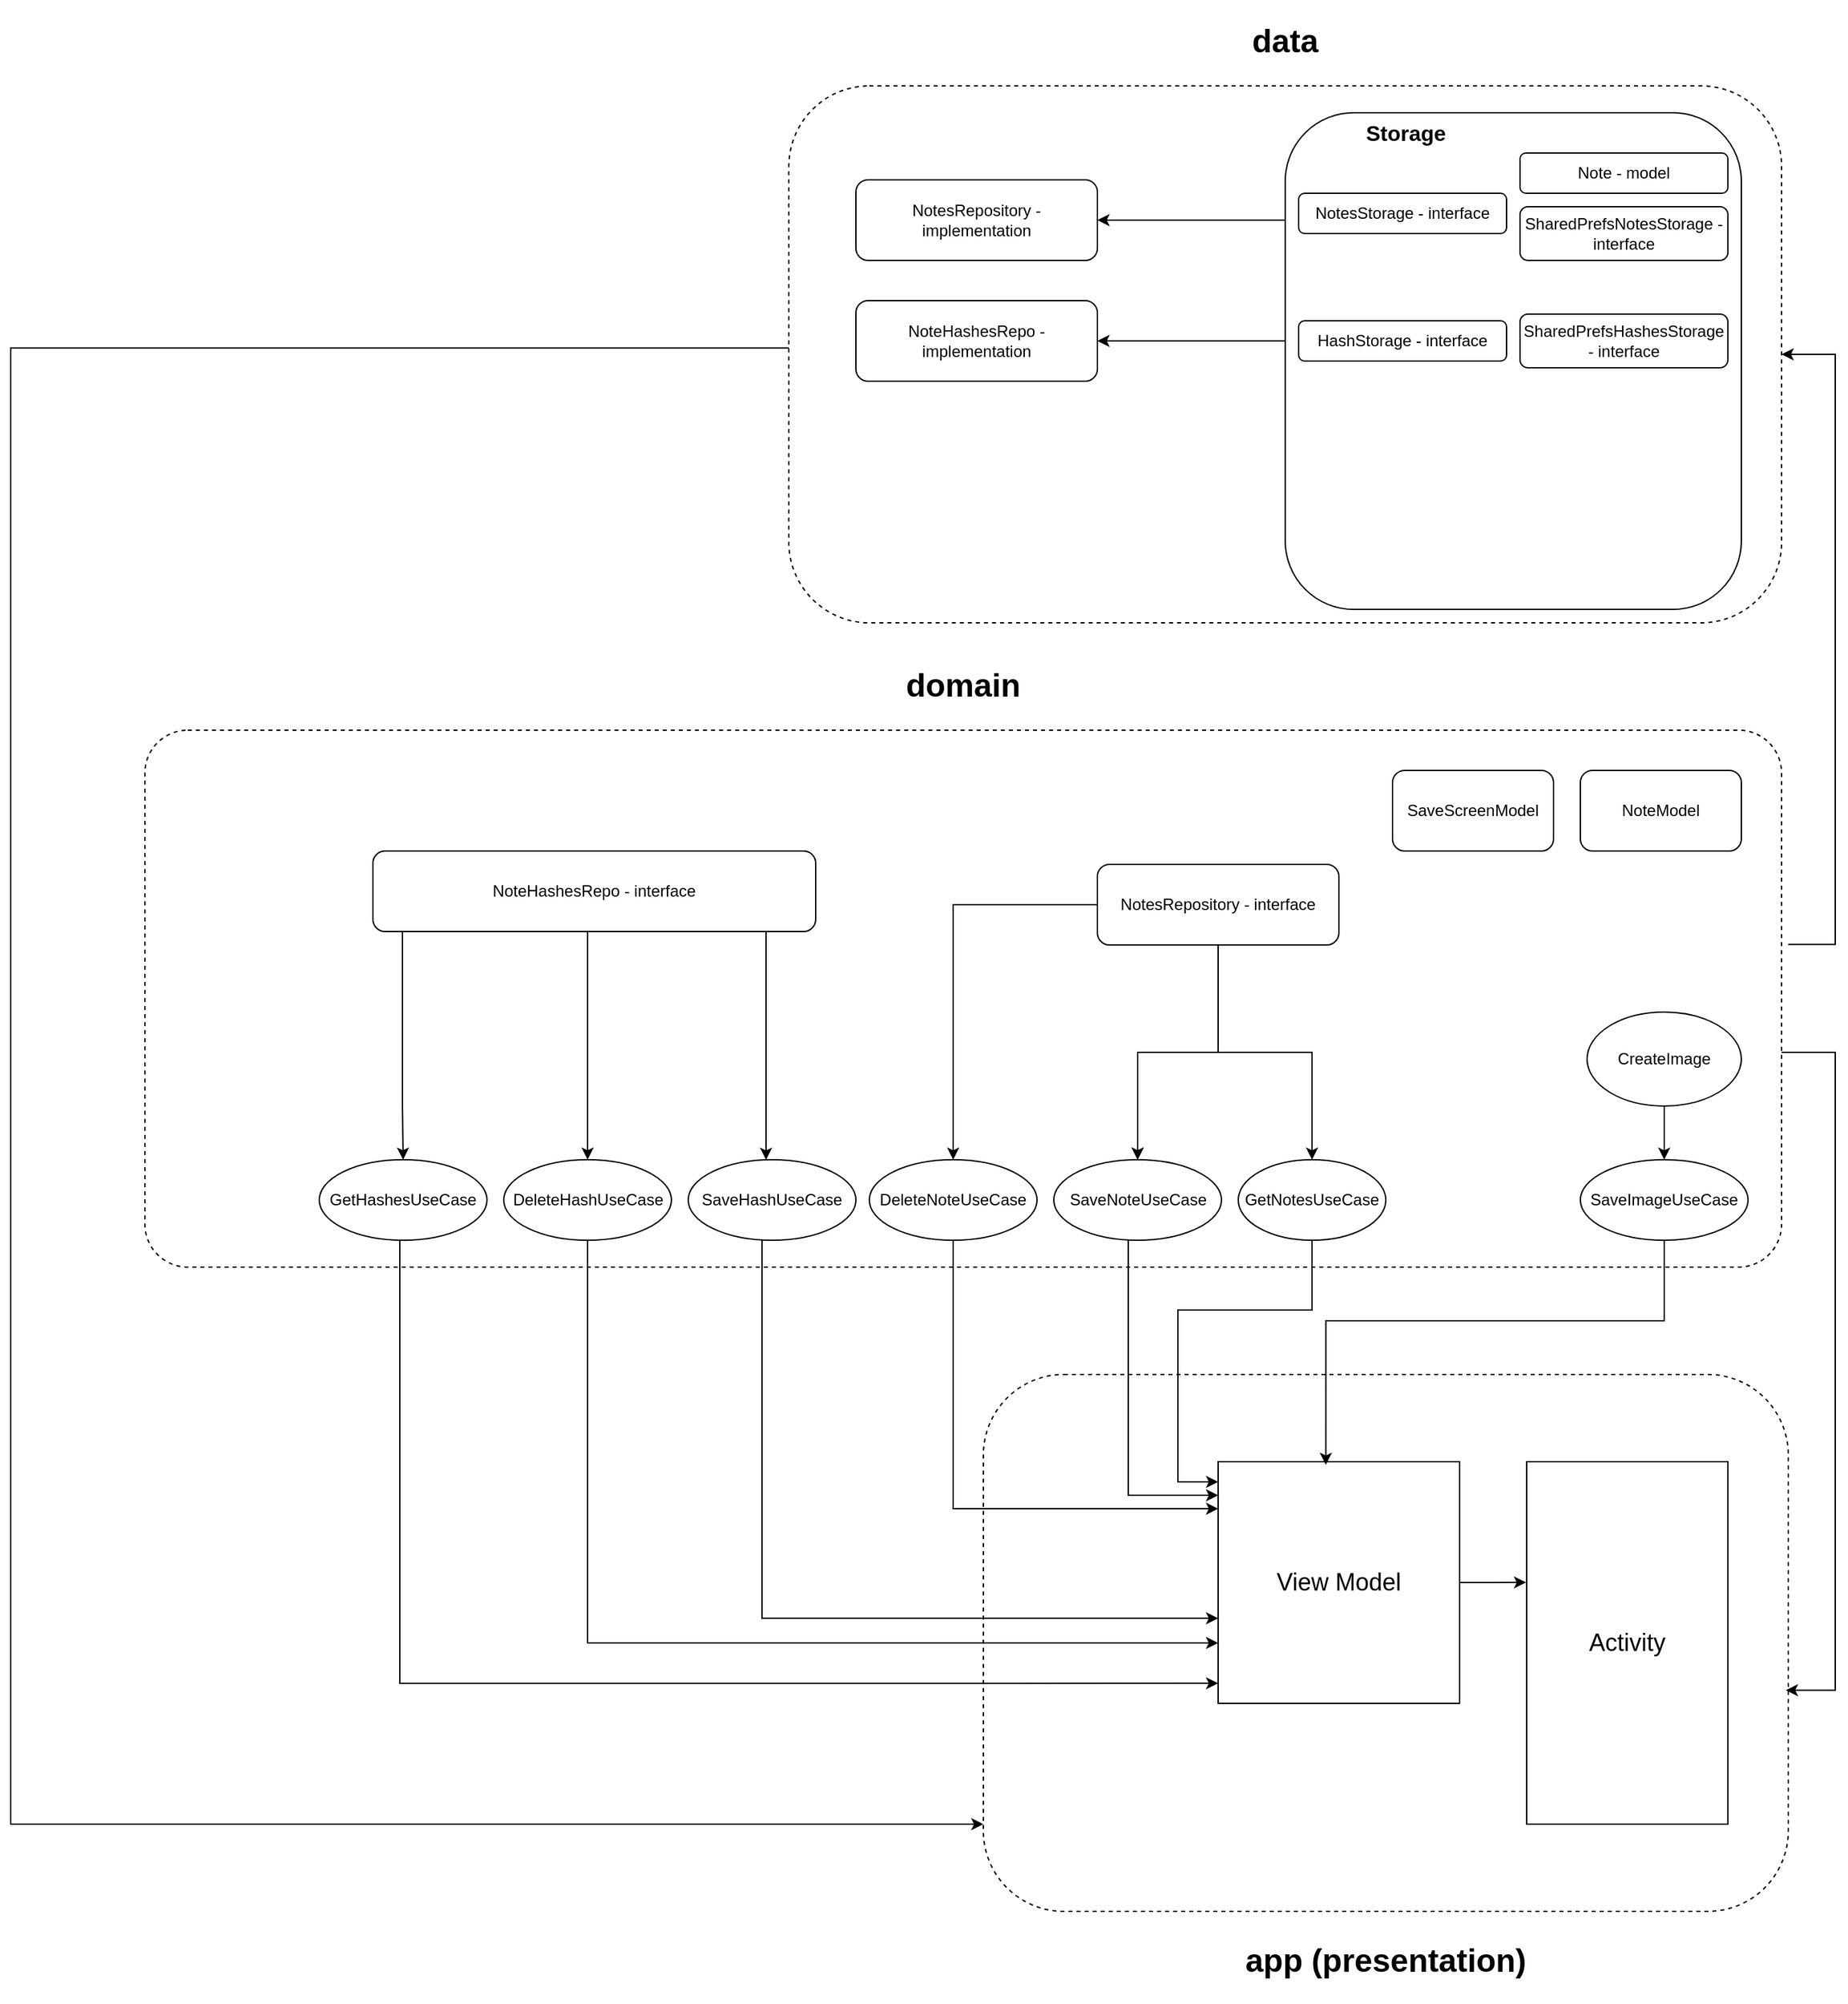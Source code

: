 <mxfile version="24.6.4" type="device">
  <diagram name="Page-1" id="bWyQzHT7sADIjTcHKPr8">
    <mxGraphModel dx="2899" dy="2363" grid="1" gridSize="10" guides="1" tooltips="1" connect="1" arrows="1" fold="1" page="1" pageScale="1" pageWidth="850" pageHeight="1100" math="0" shadow="0">
      <root>
        <mxCell id="0" />
        <mxCell id="1" parent="0" />
        <mxCell id="whq08JJ1iCR2-VEgyyAB-30" style="edgeStyle=orthogonalEdgeStyle;rounded=0;orthogonalLoop=1;jettySize=auto;html=1;entryX=1;entryY=0.5;entryDx=0;entryDy=0;exitX=1.004;exitY=0.399;exitDx=0;exitDy=0;exitPerimeter=0;" parent="1" source="whq08JJ1iCR2-VEgyyAB-1" target="whq08JJ1iCR2-VEgyyAB-4" edge="1">
          <mxGeometry relative="1" as="geometry">
            <mxPoint x="760" y="-56.842" as="targetPoint" />
            <Array as="points">
              <mxPoint x="760" y="400" />
              <mxPoint x="760" y="-40" />
            </Array>
          </mxGeometry>
        </mxCell>
        <mxCell id="whq08JJ1iCR2-VEgyyAB-1" value="&lt;h1&gt;domain&lt;/h1&gt;" style="rounded=1;whiteSpace=wrap;html=1;arcSize=8;glass=0;shadow=0;dashed=1;verticalAlign=bottom;labelPosition=center;verticalLabelPosition=top;align=center;" parent="1" vertex="1">
          <mxGeometry x="-500" y="240" width="1220" height="400" as="geometry" />
        </mxCell>
        <mxCell id="whq08JJ1iCR2-VEgyyAB-2" value="&lt;h1&gt;&lt;br&gt;&lt;/h1&gt;" style="text;html=1;align=center;verticalAlign=middle;whiteSpace=wrap;rounded=0;" parent="1" vertex="1">
          <mxGeometry x="-107.5" y="250" width="60" height="30" as="geometry" />
        </mxCell>
        <mxCell id="whq08JJ1iCR2-VEgyyAB-3" value="&lt;h1&gt;app (presentation)&lt;/h1&gt;" style="rounded=1;whiteSpace=wrap;html=1;dashed=1;labelPosition=center;verticalLabelPosition=bottom;align=center;verticalAlign=top;" parent="1" vertex="1">
          <mxGeometry x="125" y="720" width="600" height="400" as="geometry" />
        </mxCell>
        <mxCell id="whq08JJ1iCR2-VEgyyAB-28" style="edgeStyle=orthogonalEdgeStyle;rounded=0;orthogonalLoop=1;jettySize=auto;html=1;exitX=0;exitY=0.488;exitDx=0;exitDy=0;exitPerimeter=0;" parent="1" source="whq08JJ1iCR2-VEgyyAB-4" target="whq08JJ1iCR2-VEgyyAB-3" edge="1">
          <mxGeometry relative="1" as="geometry">
            <Array as="points">
              <mxPoint x="-600" y="-45" />
              <mxPoint x="-600" y="1055" />
            </Array>
            <mxPoint x="65" y="-45.0" as="sourcePoint" />
            <mxPoint x="65" y="1055" as="targetPoint" />
          </mxGeometry>
        </mxCell>
        <mxCell id="whq08JJ1iCR2-VEgyyAB-4" value="&lt;h1&gt;data&lt;/h1&gt;" style="rounded=1;whiteSpace=wrap;html=1;dashed=1;verticalAlign=bottom;labelPosition=center;verticalLabelPosition=top;align=center;" parent="1" vertex="1">
          <mxGeometry x="-20" y="-240" width="740" height="400" as="geometry" />
        </mxCell>
        <mxCell id="whq08JJ1iCR2-VEgyyAB-5" value="&lt;h1&gt;&lt;br&gt;&lt;/h1&gt;" style="text;html=1;align=center;verticalAlign=middle;whiteSpace=wrap;rounded=0;" parent="1" vertex="1">
          <mxGeometry x="142.5" y="1050" width="195" height="65" as="geometry" />
        </mxCell>
        <mxCell id="whq08JJ1iCR2-VEgyyAB-6" value="&lt;h1&gt;&lt;br&gt;&lt;/h1&gt;" style="text;html=1;align=center;verticalAlign=middle;whiteSpace=wrap;rounded=0;" parent="1" vertex="1">
          <mxGeometry x="32.5" y="-230" width="60" height="30" as="geometry" />
        </mxCell>
        <mxCell id="whq08JJ1iCR2-VEgyyAB-7" value="View Model" style="whiteSpace=wrap;html=1;aspect=fixed;fontSize=18;" parent="1" vertex="1">
          <mxGeometry x="300" y="785" width="180" height="180" as="geometry" />
        </mxCell>
        <mxCell id="whq08JJ1iCR2-VEgyyAB-10" value="Activity" style="rounded=0;whiteSpace=wrap;html=1;fontSize=18;" parent="1" vertex="1">
          <mxGeometry x="530" y="785" width="150" height="270" as="geometry" />
        </mxCell>
        <mxCell id="whq08JJ1iCR2-VEgyyAB-11" style="edgeStyle=orthogonalEdgeStyle;rounded=0;orthogonalLoop=1;jettySize=auto;html=1;entryX=-0.003;entryY=0.333;entryDx=0;entryDy=0;entryPerimeter=0;" parent="1" source="whq08JJ1iCR2-VEgyyAB-7" target="whq08JJ1iCR2-VEgyyAB-10" edge="1">
          <mxGeometry relative="1" as="geometry" />
        </mxCell>
        <mxCell id="whq08JJ1iCR2-VEgyyAB-19" style="edgeStyle=orthogonalEdgeStyle;rounded=0;orthogonalLoop=1;jettySize=auto;html=1;" parent="1" source="whq08JJ1iCR2-VEgyyAB-12" target="whq08JJ1iCR2-VEgyyAB-7" edge="1">
          <mxGeometry relative="1" as="geometry">
            <Array as="points">
              <mxPoint x="370" y="672" />
              <mxPoint x="270" y="672" />
              <mxPoint x="270" y="800" />
            </Array>
            <mxPoint x="296.87" y="620.0" as="sourcePoint" />
            <mxPoint x="290" y="911.686" as="targetPoint" />
          </mxGeometry>
        </mxCell>
        <mxCell id="whq08JJ1iCR2-VEgyyAB-12" value="GetNotesUseCase" style="ellipse;whiteSpace=wrap;html=1;" parent="1" vertex="1">
          <mxGeometry x="315" y="560" width="110" height="60" as="geometry" />
        </mxCell>
        <mxCell id="whq08JJ1iCR2-VEgyyAB-13" value="SaveNoteUseCase" style="ellipse;whiteSpace=wrap;html=1;" parent="1" vertex="1">
          <mxGeometry x="177.5" y="560" width="125" height="60" as="geometry" />
        </mxCell>
        <mxCell id="whq08JJ1iCR2-VEgyyAB-16" style="edgeStyle=orthogonalEdgeStyle;rounded=0;orthogonalLoop=1;jettySize=auto;html=1;" parent="1" source="whq08JJ1iCR2-VEgyyAB-14" target="whq08JJ1iCR2-VEgyyAB-12" edge="1">
          <mxGeometry relative="1" as="geometry" />
        </mxCell>
        <mxCell id="whq08JJ1iCR2-VEgyyAB-17" style="edgeStyle=orthogonalEdgeStyle;rounded=0;orthogonalLoop=1;jettySize=auto;html=1;" parent="1" source="whq08JJ1iCR2-VEgyyAB-14" target="whq08JJ1iCR2-VEgyyAB-13" edge="1">
          <mxGeometry relative="1" as="geometry" />
        </mxCell>
        <mxCell id="wWPIFbEWPIT9Vw7m9ldX-19" value="" style="edgeStyle=orthogonalEdgeStyle;rounded=0;orthogonalLoop=1;jettySize=auto;html=1;" parent="1" source="whq08JJ1iCR2-VEgyyAB-14" target="whq08JJ1iCR2-VEgyyAB-13" edge="1">
          <mxGeometry relative="1" as="geometry" />
        </mxCell>
        <mxCell id="wphlWhMiPV-wiGUeDlHB-4" style="edgeStyle=orthogonalEdgeStyle;rounded=0;orthogonalLoop=1;jettySize=auto;html=1;" parent="1" source="whq08JJ1iCR2-VEgyyAB-14" target="wphlWhMiPV-wiGUeDlHB-2" edge="1">
          <mxGeometry relative="1" as="geometry" />
        </mxCell>
        <mxCell id="whq08JJ1iCR2-VEgyyAB-14" value="NotesRepository - interface" style="rounded=1;whiteSpace=wrap;html=1;" parent="1" vertex="1">
          <mxGeometry x="210" y="340" width="180" height="60" as="geometry" />
        </mxCell>
        <mxCell id="whq08JJ1iCR2-VEgyyAB-15" value="NotesRepository - implementation" style="rounded=1;whiteSpace=wrap;html=1;" parent="1" vertex="1">
          <mxGeometry x="30" y="-170" width="180" height="60" as="geometry" />
        </mxCell>
        <mxCell id="whq08JJ1iCR2-VEgyyAB-18" value="NoteModel" style="rounded=1;whiteSpace=wrap;html=1;" parent="1" vertex="1">
          <mxGeometry x="570" y="270" width="120" height="60" as="geometry" />
        </mxCell>
        <mxCell id="whq08JJ1iCR2-VEgyyAB-21" style="edgeStyle=orthogonalEdgeStyle;rounded=0;orthogonalLoop=1;jettySize=auto;html=1;" parent="1" source="whq08JJ1iCR2-VEgyyAB-13" target="whq08JJ1iCR2-VEgyyAB-7" edge="1">
          <mxGeometry relative="1" as="geometry">
            <Array as="points">
              <mxPoint x="233" y="810" />
            </Array>
            <mxPoint x="119.998" y="620.002" as="sourcePoint" />
            <mxPoint x="299.08" y="904.48" as="targetPoint" />
          </mxGeometry>
        </mxCell>
        <mxCell id="whq08JJ1iCR2-VEgyyAB-27" style="edgeStyle=orthogonalEdgeStyle;rounded=0;orthogonalLoop=1;jettySize=auto;html=1;entryX=0.446;entryY=0.013;entryDx=0;entryDy=0;entryPerimeter=0;" parent="1" source="whq08JJ1iCR2-VEgyyAB-22" target="whq08JJ1iCR2-VEgyyAB-7" edge="1">
          <mxGeometry relative="1" as="geometry">
            <Array as="points">
              <mxPoint x="633" y="680" />
              <mxPoint x="380" y="680" />
            </Array>
          </mxGeometry>
        </mxCell>
        <mxCell id="whq08JJ1iCR2-VEgyyAB-22" value="SaveImageUseCase" style="ellipse;whiteSpace=wrap;html=1;" parent="1" vertex="1">
          <mxGeometry x="570" y="560" width="125" height="60" as="geometry" />
        </mxCell>
        <mxCell id="whq08JJ1iCR2-VEgyyAB-24" style="edgeStyle=orthogonalEdgeStyle;rounded=0;orthogonalLoop=1;jettySize=auto;html=1;" parent="1" source="whq08JJ1iCR2-VEgyyAB-23" target="whq08JJ1iCR2-VEgyyAB-22" edge="1">
          <mxGeometry relative="1" as="geometry" />
        </mxCell>
        <mxCell id="whq08JJ1iCR2-VEgyyAB-23" value="CreateImage" style="ellipse;whiteSpace=wrap;html=1;" parent="1" vertex="1">
          <mxGeometry x="575" y="450" width="115" height="70" as="geometry" />
        </mxCell>
        <mxCell id="whq08JJ1iCR2-VEgyyAB-25" style="edgeStyle=orthogonalEdgeStyle;rounded=0;orthogonalLoop=1;jettySize=auto;html=1;entryX=0.997;entryY=0.588;entryDx=0;entryDy=0;entryPerimeter=0;" parent="1" source="whq08JJ1iCR2-VEgyyAB-1" target="whq08JJ1iCR2-VEgyyAB-3" edge="1">
          <mxGeometry relative="1" as="geometry">
            <Array as="points">
              <mxPoint x="760" y="480" />
              <mxPoint x="760" y="955" />
            </Array>
          </mxGeometry>
        </mxCell>
        <mxCell id="whq08JJ1iCR2-VEgyyAB-26" value="SaveScreenModel" style="rounded=1;whiteSpace=wrap;html=1;" parent="1" vertex="1">
          <mxGeometry x="430" y="270" width="120" height="60" as="geometry" />
        </mxCell>
        <mxCell id="whq08JJ1iCR2-VEgyyAB-33" style="edgeStyle=orthogonalEdgeStyle;rounded=0;orthogonalLoop=1;jettySize=auto;html=1;" parent="1" source="whq08JJ1iCR2-VEgyyAB-31" target="whq08JJ1iCR2-VEgyyAB-15" edge="1">
          <mxGeometry relative="1" as="geometry">
            <Array as="points">
              <mxPoint x="290" y="-140" />
              <mxPoint x="290" y="-140" />
            </Array>
          </mxGeometry>
        </mxCell>
        <mxCell id="wWPIFbEWPIT9Vw7m9ldX-11" style="edgeStyle=orthogonalEdgeStyle;rounded=0;orthogonalLoop=1;jettySize=auto;html=1;entryX=1;entryY=0.5;entryDx=0;entryDy=0;" parent="1" source="whq08JJ1iCR2-VEgyyAB-31" target="wWPIFbEWPIT9Vw7m9ldX-9" edge="1">
          <mxGeometry relative="1" as="geometry">
            <Array as="points">
              <mxPoint x="320" y="-50" />
              <mxPoint x="320" y="-50" />
            </Array>
          </mxGeometry>
        </mxCell>
        <mxCell id="whq08JJ1iCR2-VEgyyAB-31" value="" style="rounded=1;whiteSpace=wrap;html=1;" parent="1" vertex="1">
          <mxGeometry x="350" y="-220" width="340" height="370" as="geometry" />
        </mxCell>
        <mxCell id="whq08JJ1iCR2-VEgyyAB-32" value="&lt;font style=&quot;font-size: 16px;&quot;&gt;&lt;b&gt;Storage&lt;/b&gt;&lt;/font&gt;" style="text;html=1;align=center;verticalAlign=middle;whiteSpace=wrap;rounded=0;" parent="1" vertex="1">
          <mxGeometry x="410" y="-220" width="60" height="30" as="geometry" />
        </mxCell>
        <mxCell id="whq08JJ1iCR2-VEgyyAB-34" value="Note - model" style="rounded=1;whiteSpace=wrap;html=1;" parent="1" vertex="1">
          <mxGeometry x="525" y="-190" width="155" height="30" as="geometry" />
        </mxCell>
        <mxCell id="whq08JJ1iCR2-VEgyyAB-35" value="NotesStorage - interface" style="rounded=1;whiteSpace=wrap;html=1;" parent="1" vertex="1">
          <mxGeometry x="360" y="-160" width="155" height="30" as="geometry" />
        </mxCell>
        <mxCell id="whq08JJ1iCR2-VEgyyAB-36" value="SharedPrefsNotesStorage - interface" style="rounded=1;whiteSpace=wrap;html=1;" parent="1" vertex="1">
          <mxGeometry x="525" y="-150" width="155" height="40" as="geometry" />
        </mxCell>
        <mxCell id="wWPIFbEWPIT9Vw7m9ldX-5" style="edgeStyle=orthogonalEdgeStyle;rounded=0;orthogonalLoop=1;jettySize=auto;html=1;" parent="1" source="wWPIFbEWPIT9Vw7m9ldX-1" target="wWPIFbEWPIT9Vw7m9ldX-2" edge="1">
          <mxGeometry relative="1" as="geometry">
            <Array as="points">
              <mxPoint x="-308" y="520" />
            </Array>
          </mxGeometry>
        </mxCell>
        <mxCell id="wphlWhMiPV-wiGUeDlHB-6" style="edgeStyle=orthogonalEdgeStyle;rounded=0;orthogonalLoop=1;jettySize=auto;html=1;" parent="1" source="wWPIFbEWPIT9Vw7m9ldX-1" target="wWPIFbEWPIT9Vw7m9ldX-16" edge="1">
          <mxGeometry relative="1" as="geometry">
            <Array as="points">
              <mxPoint x="-170" y="420" />
              <mxPoint x="-170" y="420" />
            </Array>
          </mxGeometry>
        </mxCell>
        <mxCell id="wphlWhMiPV-wiGUeDlHB-10" style="edgeStyle=orthogonalEdgeStyle;rounded=0;orthogonalLoop=1;jettySize=auto;html=1;" parent="1" source="wWPIFbEWPIT9Vw7m9ldX-1" target="wphlWhMiPV-wiGUeDlHB-9" edge="1">
          <mxGeometry relative="1" as="geometry">
            <Array as="points">
              <mxPoint x="-37" y="450" />
              <mxPoint x="-37" y="450" />
            </Array>
          </mxGeometry>
        </mxCell>
        <mxCell id="wWPIFbEWPIT9Vw7m9ldX-1" value="NoteHashesRepo - interface" style="rounded=1;whiteSpace=wrap;html=1;" parent="1" vertex="1">
          <mxGeometry x="-330" y="330" width="330" height="60" as="geometry" />
        </mxCell>
        <mxCell id="wWPIFbEWPIT9Vw7m9ldX-2" value="GetHashesUseCase" style="ellipse;whiteSpace=wrap;html=1;" parent="1" vertex="1">
          <mxGeometry x="-370" y="560" width="125" height="60" as="geometry" />
        </mxCell>
        <mxCell id="wWPIFbEWPIT9Vw7m9ldX-9" value="NoteHashesRepo - implementation" style="rounded=1;whiteSpace=wrap;html=1;" parent="1" vertex="1">
          <mxGeometry x="30" y="-80" width="180" height="60" as="geometry" />
        </mxCell>
        <mxCell id="wWPIFbEWPIT9Vw7m9ldX-10" value="HashStorage - interface" style="rounded=1;whiteSpace=wrap;html=1;" parent="1" vertex="1">
          <mxGeometry x="360" y="-65" width="155" height="30" as="geometry" />
        </mxCell>
        <mxCell id="wWPIFbEWPIT9Vw7m9ldX-12" value="SharedPrefsHashesStorage - interface" style="rounded=1;whiteSpace=wrap;html=1;" parent="1" vertex="1">
          <mxGeometry x="525" y="-70" width="155" height="40" as="geometry" />
        </mxCell>
        <mxCell id="wphlWhMiPV-wiGUeDlHB-7" style="edgeStyle=orthogonalEdgeStyle;rounded=0;orthogonalLoop=1;jettySize=auto;html=1;entryX=0;entryY=0.75;entryDx=0;entryDy=0;" parent="1" source="wWPIFbEWPIT9Vw7m9ldX-16" target="whq08JJ1iCR2-VEgyyAB-7" edge="1">
          <mxGeometry relative="1" as="geometry">
            <Array as="points">
              <mxPoint x="-170" y="920" />
            </Array>
          </mxGeometry>
        </mxCell>
        <mxCell id="wWPIFbEWPIT9Vw7m9ldX-16" value="DeleteHashUseCase" style="ellipse;whiteSpace=wrap;html=1;" parent="1" vertex="1">
          <mxGeometry x="-232.5" y="560" width="125" height="60" as="geometry" />
        </mxCell>
        <mxCell id="wphlWhMiPV-wiGUeDlHB-5" style="edgeStyle=orthogonalEdgeStyle;rounded=0;orthogonalLoop=1;jettySize=auto;html=1;" parent="1" source="wphlWhMiPV-wiGUeDlHB-2" target="whq08JJ1iCR2-VEgyyAB-7" edge="1">
          <mxGeometry relative="1" as="geometry">
            <Array as="points">
              <mxPoint x="102" y="820" />
            </Array>
          </mxGeometry>
        </mxCell>
        <mxCell id="wphlWhMiPV-wiGUeDlHB-2" value="Dele&lt;span style=&quot;background-color: initial;&quot;&gt;teNoteUseCase&lt;/span&gt;" style="ellipse;whiteSpace=wrap;html=1;" parent="1" vertex="1">
          <mxGeometry x="40" y="560" width="125" height="60" as="geometry" />
        </mxCell>
        <mxCell id="wphlWhMiPV-wiGUeDlHB-8" style="edgeStyle=orthogonalEdgeStyle;rounded=0;orthogonalLoop=1;jettySize=auto;html=1;entryX=0;entryY=0.917;entryDx=0;entryDy=0;entryPerimeter=0;" parent="1" source="wWPIFbEWPIT9Vw7m9ldX-2" target="whq08JJ1iCR2-VEgyyAB-7" edge="1">
          <mxGeometry relative="1" as="geometry">
            <Array as="points">
              <mxPoint x="-310" y="950" />
            </Array>
          </mxGeometry>
        </mxCell>
        <mxCell id="wphlWhMiPV-wiGUeDlHB-9" value="SaveHashUseCase" style="ellipse;whiteSpace=wrap;html=1;" parent="1" vertex="1">
          <mxGeometry x="-95" y="560" width="125" height="60" as="geometry" />
        </mxCell>
        <mxCell id="wphlWhMiPV-wiGUeDlHB-11" style="edgeStyle=orthogonalEdgeStyle;rounded=0;orthogonalLoop=1;jettySize=auto;html=1;entryX=0;entryY=0.648;entryDx=0;entryDy=0;entryPerimeter=0;" parent="1" source="wphlWhMiPV-wiGUeDlHB-9" target="whq08JJ1iCR2-VEgyyAB-7" edge="1">
          <mxGeometry relative="1" as="geometry">
            <Array as="points">
              <mxPoint x="-40" y="902" />
            </Array>
          </mxGeometry>
        </mxCell>
      </root>
    </mxGraphModel>
  </diagram>
</mxfile>
